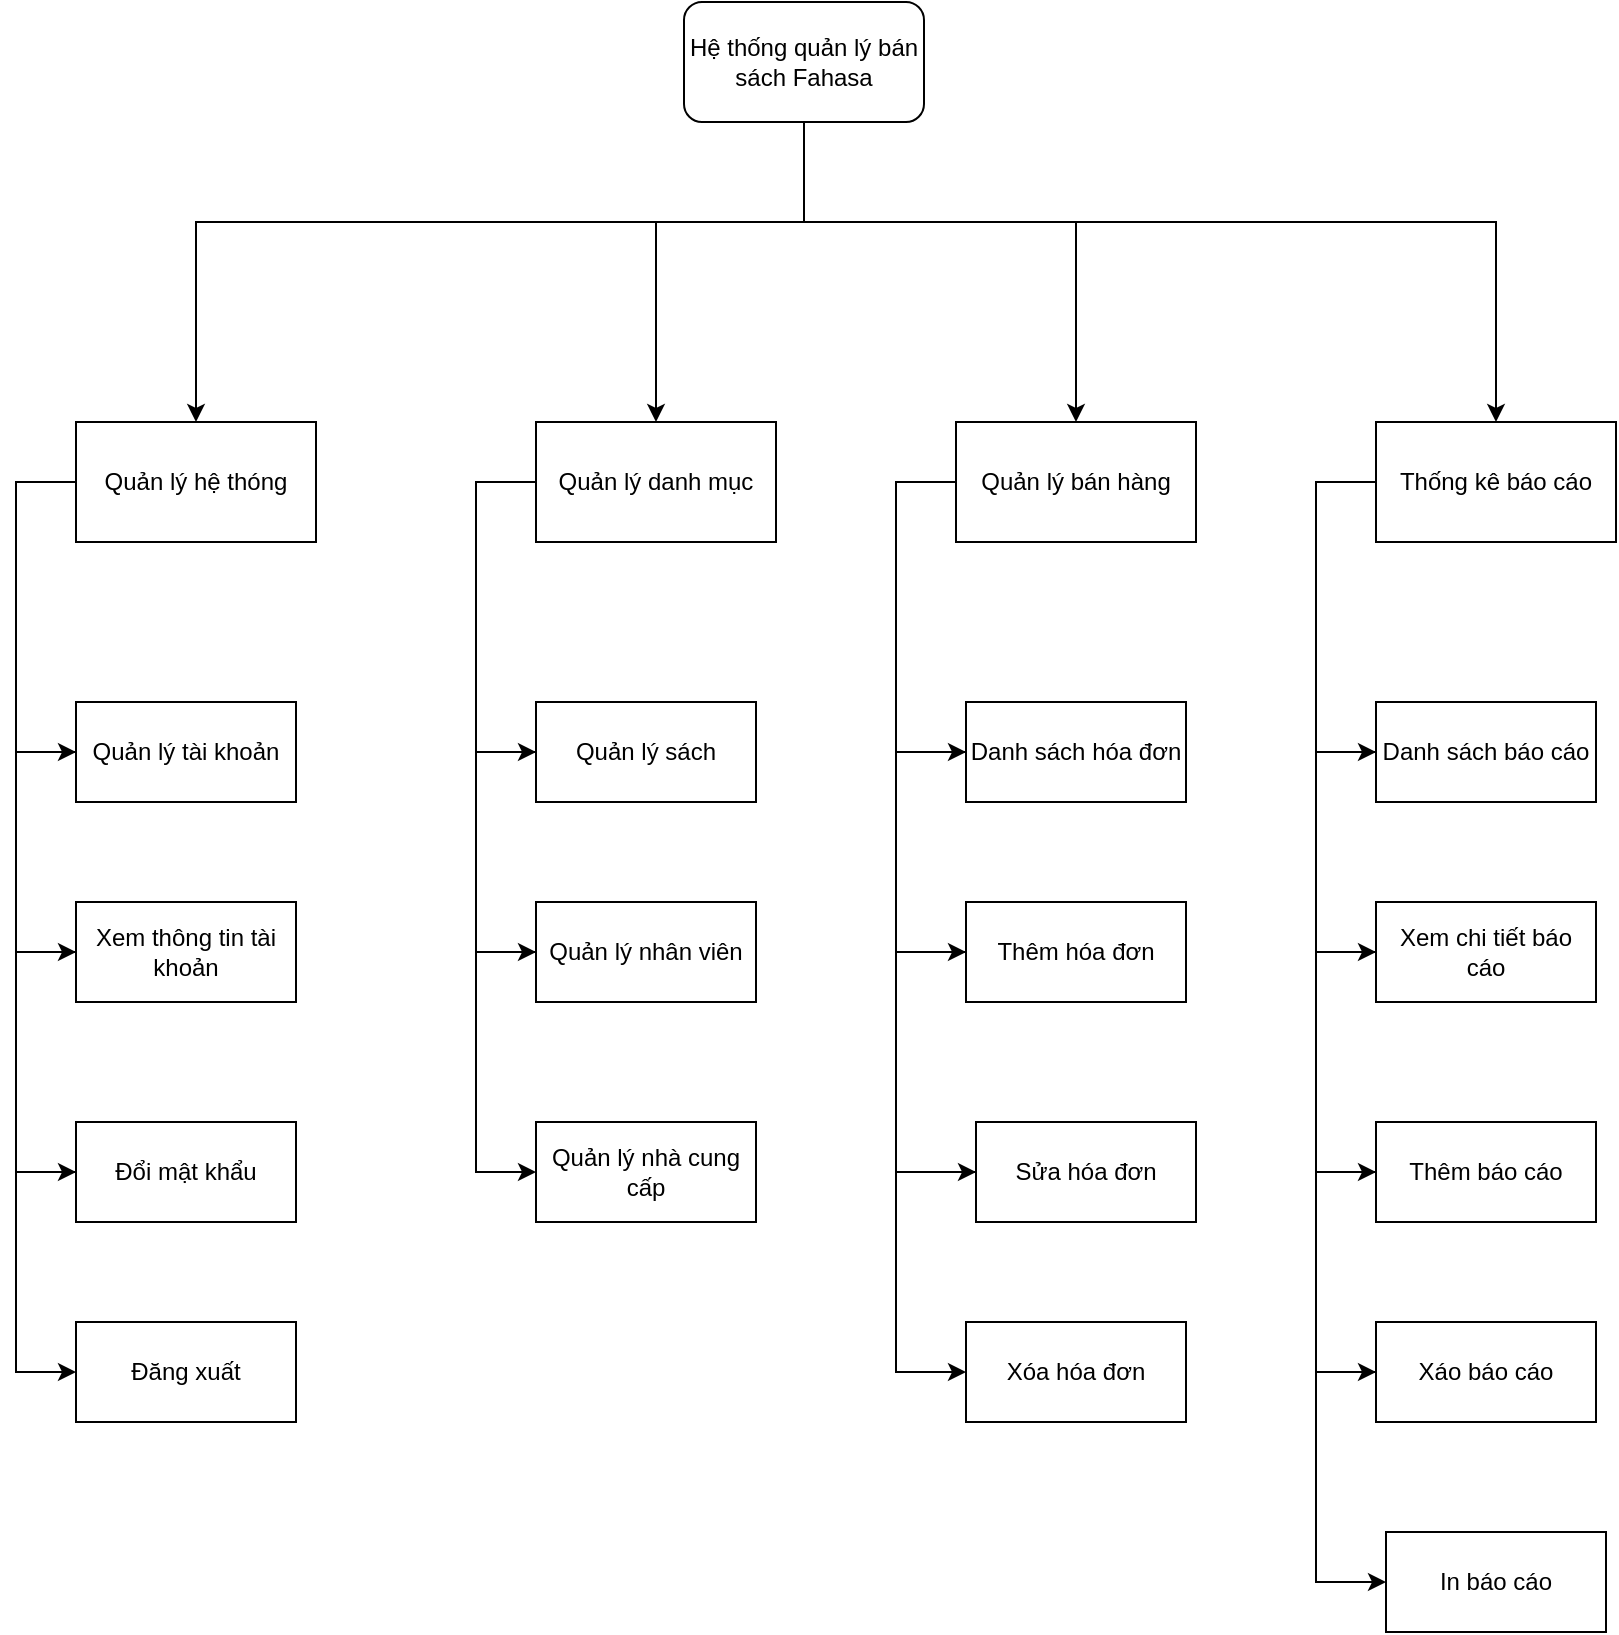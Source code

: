 <mxfile version="15.7.3" type="github">
  <diagram id="vX4oiLB-1WKWtIgB-3DV" name="Page-1">
    <mxGraphModel dx="1221" dy="672" grid="1" gridSize="10" guides="1" tooltips="1" connect="1" arrows="1" fold="1" page="1" pageScale="1" pageWidth="827" pageHeight="1169" math="0" shadow="0">
      <root>
        <mxCell id="0" />
        <mxCell id="1" parent="0" />
        <mxCell id="RGCuev2vocKH3xydTviM-1" value="Hệ thống quản lý bán sách Fahasa" style="rounded=1;whiteSpace=wrap;html=1;" vertex="1" parent="1">
          <mxGeometry x="414" y="50" width="120" height="60" as="geometry" />
        </mxCell>
        <mxCell id="RGCuev2vocKH3xydTviM-5" value="Quản lý hệ thóng" style="rounded=0;whiteSpace=wrap;html=1;" vertex="1" parent="1">
          <mxGeometry x="110" y="260" width="120" height="60" as="geometry" />
        </mxCell>
        <mxCell id="RGCuev2vocKH3xydTviM-6" value="Quản lý tài khoản" style="rounded=0;whiteSpace=wrap;html=1;" vertex="1" parent="1">
          <mxGeometry x="110" y="400" width="110" height="50" as="geometry" />
        </mxCell>
        <mxCell id="RGCuev2vocKH3xydTviM-8" value="Đăng xuất" style="rounded=0;whiteSpace=wrap;html=1;" vertex="1" parent="1">
          <mxGeometry x="110" y="710" width="110" height="50" as="geometry" />
        </mxCell>
        <mxCell id="RGCuev2vocKH3xydTviM-9" value="Đổi mật khẩu" style="rounded=0;whiteSpace=wrap;html=1;" vertex="1" parent="1">
          <mxGeometry x="110" y="610" width="110" height="50" as="geometry" />
        </mxCell>
        <mxCell id="RGCuev2vocKH3xydTviM-10" value="Xem thông tin tài khoản" style="rounded=0;whiteSpace=wrap;html=1;" vertex="1" parent="1">
          <mxGeometry x="110" y="500" width="110" height="50" as="geometry" />
        </mxCell>
        <mxCell id="RGCuev2vocKH3xydTviM-38" value="" style="edgeStyle=segmentEdgeStyle;endArrow=classic;html=1;rounded=0;exitX=0;exitY=0.5;exitDx=0;exitDy=0;entryX=0;entryY=0.5;entryDx=0;entryDy=0;" edge="1" parent="1" source="RGCuev2vocKH3xydTviM-5" target="RGCuev2vocKH3xydTviM-6">
          <mxGeometry width="50" height="50" relative="1" as="geometry">
            <mxPoint x="10" y="370" as="sourcePoint" />
            <mxPoint x="60" y="320" as="targetPoint" />
            <Array as="points">
              <mxPoint x="80" y="290" />
              <mxPoint x="80" y="425" />
            </Array>
          </mxGeometry>
        </mxCell>
        <mxCell id="RGCuev2vocKH3xydTviM-39" value="" style="edgeStyle=segmentEdgeStyle;endArrow=classic;html=1;rounded=0;exitX=0;exitY=0.5;exitDx=0;exitDy=0;entryX=0;entryY=0.5;entryDx=0;entryDy=0;" edge="1" parent="1" source="RGCuev2vocKH3xydTviM-6" target="RGCuev2vocKH3xydTviM-10">
          <mxGeometry width="50" height="50" relative="1" as="geometry">
            <mxPoint x="70" y="430" as="sourcePoint" />
            <mxPoint x="70" y="565" as="targetPoint" />
            <Array as="points">
              <mxPoint x="80" y="425" />
              <mxPoint x="80" y="525" />
            </Array>
          </mxGeometry>
        </mxCell>
        <mxCell id="RGCuev2vocKH3xydTviM-40" value="" style="edgeStyle=segmentEdgeStyle;endArrow=classic;html=1;rounded=0;exitX=0;exitY=0.5;exitDx=0;exitDy=0;entryX=0;entryY=0.5;entryDx=0;entryDy=0;" edge="1" parent="1" source="RGCuev2vocKH3xydTviM-10" target="RGCuev2vocKH3xydTviM-9">
          <mxGeometry width="50" height="50" relative="1" as="geometry">
            <mxPoint x="100" y="530" as="sourcePoint" />
            <mxPoint x="80" y="670" as="targetPoint" />
            <Array as="points">
              <mxPoint x="80" y="525" />
              <mxPoint x="80" y="635" />
            </Array>
          </mxGeometry>
        </mxCell>
        <mxCell id="RGCuev2vocKH3xydTviM-41" value="" style="edgeStyle=segmentEdgeStyle;endArrow=classic;html=1;rounded=0;exitX=0;exitY=0.5;exitDx=0;exitDy=0;entryX=0;entryY=0.5;entryDx=0;entryDy=0;" edge="1" parent="1" source="RGCuev2vocKH3xydTviM-9" target="RGCuev2vocKH3xydTviM-8">
          <mxGeometry width="50" height="50" relative="1" as="geometry">
            <mxPoint x="90" y="640" as="sourcePoint" />
            <mxPoint x="90" y="750" as="targetPoint" />
            <Array as="points">
              <mxPoint x="80" y="635" />
              <mxPoint x="80" y="735" />
            </Array>
          </mxGeometry>
        </mxCell>
        <mxCell id="RGCuev2vocKH3xydTviM-42" value="Quản lý danh mục" style="rounded=0;whiteSpace=wrap;html=1;" vertex="1" parent="1">
          <mxGeometry x="340" y="260" width="120" height="60" as="geometry" />
        </mxCell>
        <mxCell id="RGCuev2vocKH3xydTviM-43" value="Quản lý sách" style="rounded=0;whiteSpace=wrap;html=1;" vertex="1" parent="1">
          <mxGeometry x="340" y="400" width="110" height="50" as="geometry" />
        </mxCell>
        <mxCell id="RGCuev2vocKH3xydTviM-45" value="Quản lý nhà cung cấp" style="rounded=0;whiteSpace=wrap;html=1;" vertex="1" parent="1">
          <mxGeometry x="340" y="610" width="110" height="50" as="geometry" />
        </mxCell>
        <mxCell id="RGCuev2vocKH3xydTviM-46" value="Quản lý nhân viên" style="rounded=0;whiteSpace=wrap;html=1;" vertex="1" parent="1">
          <mxGeometry x="340" y="500" width="110" height="50" as="geometry" />
        </mxCell>
        <mxCell id="RGCuev2vocKH3xydTviM-47" value="" style="edgeStyle=segmentEdgeStyle;endArrow=classic;html=1;rounded=0;exitX=0;exitY=0.5;exitDx=0;exitDy=0;entryX=0;entryY=0.5;entryDx=0;entryDy=0;" edge="1" parent="1" source="RGCuev2vocKH3xydTviM-42" target="RGCuev2vocKH3xydTviM-43">
          <mxGeometry width="50" height="50" relative="1" as="geometry">
            <mxPoint x="240" y="370" as="sourcePoint" />
            <mxPoint x="290" y="320" as="targetPoint" />
            <Array as="points">
              <mxPoint x="310" y="290" />
              <mxPoint x="310" y="425" />
            </Array>
          </mxGeometry>
        </mxCell>
        <mxCell id="RGCuev2vocKH3xydTviM-48" value="" style="edgeStyle=segmentEdgeStyle;endArrow=classic;html=1;rounded=0;exitX=0;exitY=0.5;exitDx=0;exitDy=0;entryX=0;entryY=0.5;entryDx=0;entryDy=0;" edge="1" parent="1" source="RGCuev2vocKH3xydTviM-43" target="RGCuev2vocKH3xydTviM-46">
          <mxGeometry width="50" height="50" relative="1" as="geometry">
            <mxPoint x="300" y="430" as="sourcePoint" />
            <mxPoint x="300" y="565" as="targetPoint" />
            <Array as="points">
              <mxPoint x="310" y="425" />
              <mxPoint x="310" y="525" />
            </Array>
          </mxGeometry>
        </mxCell>
        <mxCell id="RGCuev2vocKH3xydTviM-49" value="" style="edgeStyle=segmentEdgeStyle;endArrow=classic;html=1;rounded=0;exitX=0;exitY=0.5;exitDx=0;exitDy=0;entryX=0;entryY=0.5;entryDx=0;entryDy=0;" edge="1" parent="1" source="RGCuev2vocKH3xydTviM-46" target="RGCuev2vocKH3xydTviM-45">
          <mxGeometry width="50" height="50" relative="1" as="geometry">
            <mxPoint x="330" y="530" as="sourcePoint" />
            <mxPoint x="310" y="670" as="targetPoint" />
            <Array as="points">
              <mxPoint x="310" y="525" />
              <mxPoint x="310" y="635" />
            </Array>
          </mxGeometry>
        </mxCell>
        <mxCell id="RGCuev2vocKH3xydTviM-51" value="Quản lý bán hàng" style="rounded=0;whiteSpace=wrap;html=1;" vertex="1" parent="1">
          <mxGeometry x="550" y="260" width="120" height="60" as="geometry" />
        </mxCell>
        <mxCell id="RGCuev2vocKH3xydTviM-52" value="Danh sách hóa đơn" style="rounded=0;whiteSpace=wrap;html=1;" vertex="1" parent="1">
          <mxGeometry x="555" y="400" width="110" height="50" as="geometry" />
        </mxCell>
        <mxCell id="RGCuev2vocKH3xydTviM-53" value="Xóa hóa đơn" style="rounded=0;whiteSpace=wrap;html=1;" vertex="1" parent="1">
          <mxGeometry x="555" y="710" width="110" height="50" as="geometry" />
        </mxCell>
        <mxCell id="RGCuev2vocKH3xydTviM-54" value="Sửa hóa đơn" style="rounded=0;whiteSpace=wrap;html=1;" vertex="1" parent="1">
          <mxGeometry x="560" y="610" width="110" height="50" as="geometry" />
        </mxCell>
        <mxCell id="RGCuev2vocKH3xydTviM-55" value="Thêm hóa đơn" style="rounded=0;whiteSpace=wrap;html=1;" vertex="1" parent="1">
          <mxGeometry x="555" y="500" width="110" height="50" as="geometry" />
        </mxCell>
        <mxCell id="RGCuev2vocKH3xydTviM-56" value="" style="edgeStyle=segmentEdgeStyle;endArrow=classic;html=1;rounded=0;exitX=0;exitY=0.5;exitDx=0;exitDy=0;entryX=0;entryY=0.5;entryDx=0;entryDy=0;" edge="1" parent="1" source="RGCuev2vocKH3xydTviM-51" target="RGCuev2vocKH3xydTviM-52">
          <mxGeometry width="50" height="50" relative="1" as="geometry">
            <mxPoint x="450" y="370" as="sourcePoint" />
            <mxPoint x="500" y="320" as="targetPoint" />
            <Array as="points">
              <mxPoint x="520" y="290" />
              <mxPoint x="520" y="425" />
            </Array>
          </mxGeometry>
        </mxCell>
        <mxCell id="RGCuev2vocKH3xydTviM-57" value="" style="edgeStyle=segmentEdgeStyle;endArrow=classic;html=1;rounded=0;exitX=0;exitY=0.5;exitDx=0;exitDy=0;entryX=0;entryY=0.5;entryDx=0;entryDy=0;" edge="1" parent="1" source="RGCuev2vocKH3xydTviM-52" target="RGCuev2vocKH3xydTviM-55">
          <mxGeometry width="50" height="50" relative="1" as="geometry">
            <mxPoint x="510" y="430" as="sourcePoint" />
            <mxPoint x="510" y="565" as="targetPoint" />
            <Array as="points">
              <mxPoint x="520" y="425" />
              <mxPoint x="520" y="525" />
            </Array>
          </mxGeometry>
        </mxCell>
        <mxCell id="RGCuev2vocKH3xydTviM-58" value="" style="edgeStyle=segmentEdgeStyle;endArrow=classic;html=1;rounded=0;exitX=0;exitY=0.5;exitDx=0;exitDy=0;entryX=0;entryY=0.5;entryDx=0;entryDy=0;" edge="1" parent="1" source="RGCuev2vocKH3xydTviM-55" target="RGCuev2vocKH3xydTviM-54">
          <mxGeometry width="50" height="50" relative="1" as="geometry">
            <mxPoint x="540" y="530" as="sourcePoint" />
            <mxPoint x="520" y="670" as="targetPoint" />
            <Array as="points">
              <mxPoint x="520" y="525" />
              <mxPoint x="520" y="635" />
            </Array>
          </mxGeometry>
        </mxCell>
        <mxCell id="RGCuev2vocKH3xydTviM-59" value="" style="edgeStyle=segmentEdgeStyle;endArrow=classic;html=1;rounded=0;exitX=0;exitY=0.5;exitDx=0;exitDy=0;entryX=0;entryY=0.5;entryDx=0;entryDy=0;" edge="1" parent="1" source="RGCuev2vocKH3xydTviM-54" target="RGCuev2vocKH3xydTviM-53">
          <mxGeometry width="50" height="50" relative="1" as="geometry">
            <mxPoint x="530" y="640" as="sourcePoint" />
            <mxPoint x="530" y="750" as="targetPoint" />
            <Array as="points">
              <mxPoint x="520" y="635" />
              <mxPoint x="520" y="735" />
            </Array>
          </mxGeometry>
        </mxCell>
        <mxCell id="RGCuev2vocKH3xydTviM-60" value="Thống kê báo cáo" style="rounded=0;whiteSpace=wrap;html=1;" vertex="1" parent="1">
          <mxGeometry x="760" y="260" width="120" height="60" as="geometry" />
        </mxCell>
        <mxCell id="RGCuev2vocKH3xydTviM-61" value="Danh sách báo cáo" style="rounded=0;whiteSpace=wrap;html=1;" vertex="1" parent="1">
          <mxGeometry x="760" y="400" width="110" height="50" as="geometry" />
        </mxCell>
        <mxCell id="RGCuev2vocKH3xydTviM-62" value="Xáo báo cáo" style="rounded=0;whiteSpace=wrap;html=1;" vertex="1" parent="1">
          <mxGeometry x="760" y="710" width="110" height="50" as="geometry" />
        </mxCell>
        <mxCell id="RGCuev2vocKH3xydTviM-63" value="Thêm báo cáo" style="rounded=0;whiteSpace=wrap;html=1;" vertex="1" parent="1">
          <mxGeometry x="760" y="610" width="110" height="50" as="geometry" />
        </mxCell>
        <mxCell id="RGCuev2vocKH3xydTviM-64" value="Xem chi tiết báo cáo" style="rounded=0;whiteSpace=wrap;html=1;" vertex="1" parent="1">
          <mxGeometry x="760" y="500" width="110" height="50" as="geometry" />
        </mxCell>
        <mxCell id="RGCuev2vocKH3xydTviM-65" value="" style="edgeStyle=segmentEdgeStyle;endArrow=classic;html=1;rounded=0;exitX=0;exitY=0.5;exitDx=0;exitDy=0;entryX=0;entryY=0.5;entryDx=0;entryDy=0;" edge="1" parent="1" source="RGCuev2vocKH3xydTviM-60" target="RGCuev2vocKH3xydTviM-61">
          <mxGeometry width="50" height="50" relative="1" as="geometry">
            <mxPoint x="660" y="370" as="sourcePoint" />
            <mxPoint x="710" y="320" as="targetPoint" />
            <Array as="points">
              <mxPoint x="730" y="290" />
              <mxPoint x="730" y="425" />
            </Array>
          </mxGeometry>
        </mxCell>
        <mxCell id="RGCuev2vocKH3xydTviM-66" value="" style="edgeStyle=segmentEdgeStyle;endArrow=classic;html=1;rounded=0;exitX=0;exitY=0.5;exitDx=0;exitDy=0;entryX=0;entryY=0.5;entryDx=0;entryDy=0;" edge="1" parent="1" source="RGCuev2vocKH3xydTviM-61" target="RGCuev2vocKH3xydTviM-64">
          <mxGeometry width="50" height="50" relative="1" as="geometry">
            <mxPoint x="720" y="430" as="sourcePoint" />
            <mxPoint x="720" y="565" as="targetPoint" />
            <Array as="points">
              <mxPoint x="730" y="425" />
              <mxPoint x="730" y="525" />
            </Array>
          </mxGeometry>
        </mxCell>
        <mxCell id="RGCuev2vocKH3xydTviM-67" value="" style="edgeStyle=segmentEdgeStyle;endArrow=classic;html=1;rounded=0;exitX=0;exitY=0.5;exitDx=0;exitDy=0;entryX=0;entryY=0.5;entryDx=0;entryDy=0;" edge="1" parent="1" source="RGCuev2vocKH3xydTviM-64" target="RGCuev2vocKH3xydTviM-63">
          <mxGeometry width="50" height="50" relative="1" as="geometry">
            <mxPoint x="750" y="530" as="sourcePoint" />
            <mxPoint x="730" y="670" as="targetPoint" />
            <Array as="points">
              <mxPoint x="730" y="525" />
              <mxPoint x="730" y="635" />
            </Array>
          </mxGeometry>
        </mxCell>
        <mxCell id="RGCuev2vocKH3xydTviM-68" value="" style="edgeStyle=segmentEdgeStyle;endArrow=classic;html=1;rounded=0;exitX=0;exitY=0.5;exitDx=0;exitDy=0;entryX=0;entryY=0.5;entryDx=0;entryDy=0;" edge="1" parent="1" source="RGCuev2vocKH3xydTviM-63" target="RGCuev2vocKH3xydTviM-62">
          <mxGeometry width="50" height="50" relative="1" as="geometry">
            <mxPoint x="740" y="640" as="sourcePoint" />
            <mxPoint x="740" y="750" as="targetPoint" />
            <Array as="points">
              <mxPoint x="730" y="635" />
              <mxPoint x="730" y="735" />
            </Array>
          </mxGeometry>
        </mxCell>
        <mxCell id="RGCuev2vocKH3xydTviM-69" value="" style="edgeStyle=segmentEdgeStyle;endArrow=classic;html=1;rounded=0;exitX=0.5;exitY=1;exitDx=0;exitDy=0;entryX=0.5;entryY=0;entryDx=0;entryDy=0;" edge="1" parent="1" source="RGCuev2vocKH3xydTviM-1" target="RGCuev2vocKH3xydTviM-5">
          <mxGeometry width="50" height="50" relative="1" as="geometry">
            <mxPoint x="290" y="160" as="sourcePoint" />
            <mxPoint x="340" y="110" as="targetPoint" />
            <Array as="points">
              <mxPoint x="474" y="160" />
              <mxPoint x="170" y="160" />
            </Array>
          </mxGeometry>
        </mxCell>
        <mxCell id="RGCuev2vocKH3xydTviM-70" value="" style="edgeStyle=segmentEdgeStyle;endArrow=classic;html=1;rounded=0;exitX=0.5;exitY=1;exitDx=0;exitDy=0;entryX=0.5;entryY=0;entryDx=0;entryDy=0;" edge="1" parent="1" source="RGCuev2vocKH3xydTviM-1" target="RGCuev2vocKH3xydTviM-42">
          <mxGeometry width="50" height="50" relative="1" as="geometry">
            <mxPoint x="480" y="210" as="sourcePoint" />
            <mxPoint x="530" y="160" as="targetPoint" />
            <Array as="points">
              <mxPoint x="474" y="160" />
              <mxPoint x="400" y="160" />
            </Array>
          </mxGeometry>
        </mxCell>
        <mxCell id="RGCuev2vocKH3xydTviM-71" value="" style="edgeStyle=segmentEdgeStyle;endArrow=classic;html=1;rounded=0;exitX=0.5;exitY=1;exitDx=0;exitDy=0;entryX=0.5;entryY=0;entryDx=0;entryDy=0;" edge="1" parent="1" source="RGCuev2vocKH3xydTviM-1" target="RGCuev2vocKH3xydTviM-51">
          <mxGeometry width="50" height="50" relative="1" as="geometry">
            <mxPoint x="484" y="120" as="sourcePoint" />
            <mxPoint x="410" y="270" as="targetPoint" />
            <Array as="points">
              <mxPoint x="474" y="160" />
              <mxPoint x="610" y="160" />
            </Array>
          </mxGeometry>
        </mxCell>
        <mxCell id="RGCuev2vocKH3xydTviM-72" value="" style="edgeStyle=segmentEdgeStyle;endArrow=classic;html=1;rounded=0;exitX=0.5;exitY=1;exitDx=0;exitDy=0;entryX=0.5;entryY=0;entryDx=0;entryDy=0;" edge="1" parent="1" source="RGCuev2vocKH3xydTviM-1" target="RGCuev2vocKH3xydTviM-60">
          <mxGeometry width="50" height="50" relative="1" as="geometry">
            <mxPoint x="484" y="120" as="sourcePoint" />
            <mxPoint x="620" y="270" as="targetPoint" />
            <Array as="points">
              <mxPoint x="474" y="160" />
              <mxPoint x="820" y="160" />
            </Array>
          </mxGeometry>
        </mxCell>
        <mxCell id="RGCuev2vocKH3xydTviM-74" value="In báo cáo" style="rounded=0;whiteSpace=wrap;html=1;" vertex="1" parent="1">
          <mxGeometry x="765.0" y="815" width="110" height="50" as="geometry" />
        </mxCell>
        <mxCell id="RGCuev2vocKH3xydTviM-75" value="" style="edgeStyle=segmentEdgeStyle;endArrow=classic;html=1;rounded=0;exitX=0;exitY=0.5;exitDx=0;exitDy=0;entryX=0;entryY=0.5;entryDx=0;entryDy=0;" edge="1" parent="1" target="RGCuev2vocKH3xydTviM-74" source="RGCuev2vocKH3xydTviM-62">
          <mxGeometry width="50" height="50" relative="1" as="geometry">
            <mxPoint x="769.94" y="735" as="sourcePoint" />
            <mxPoint x="729.88" y="855" as="targetPoint" />
            <Array as="points">
              <mxPoint x="730" y="735" />
              <mxPoint x="730" y="840" />
            </Array>
          </mxGeometry>
        </mxCell>
      </root>
    </mxGraphModel>
  </diagram>
</mxfile>

